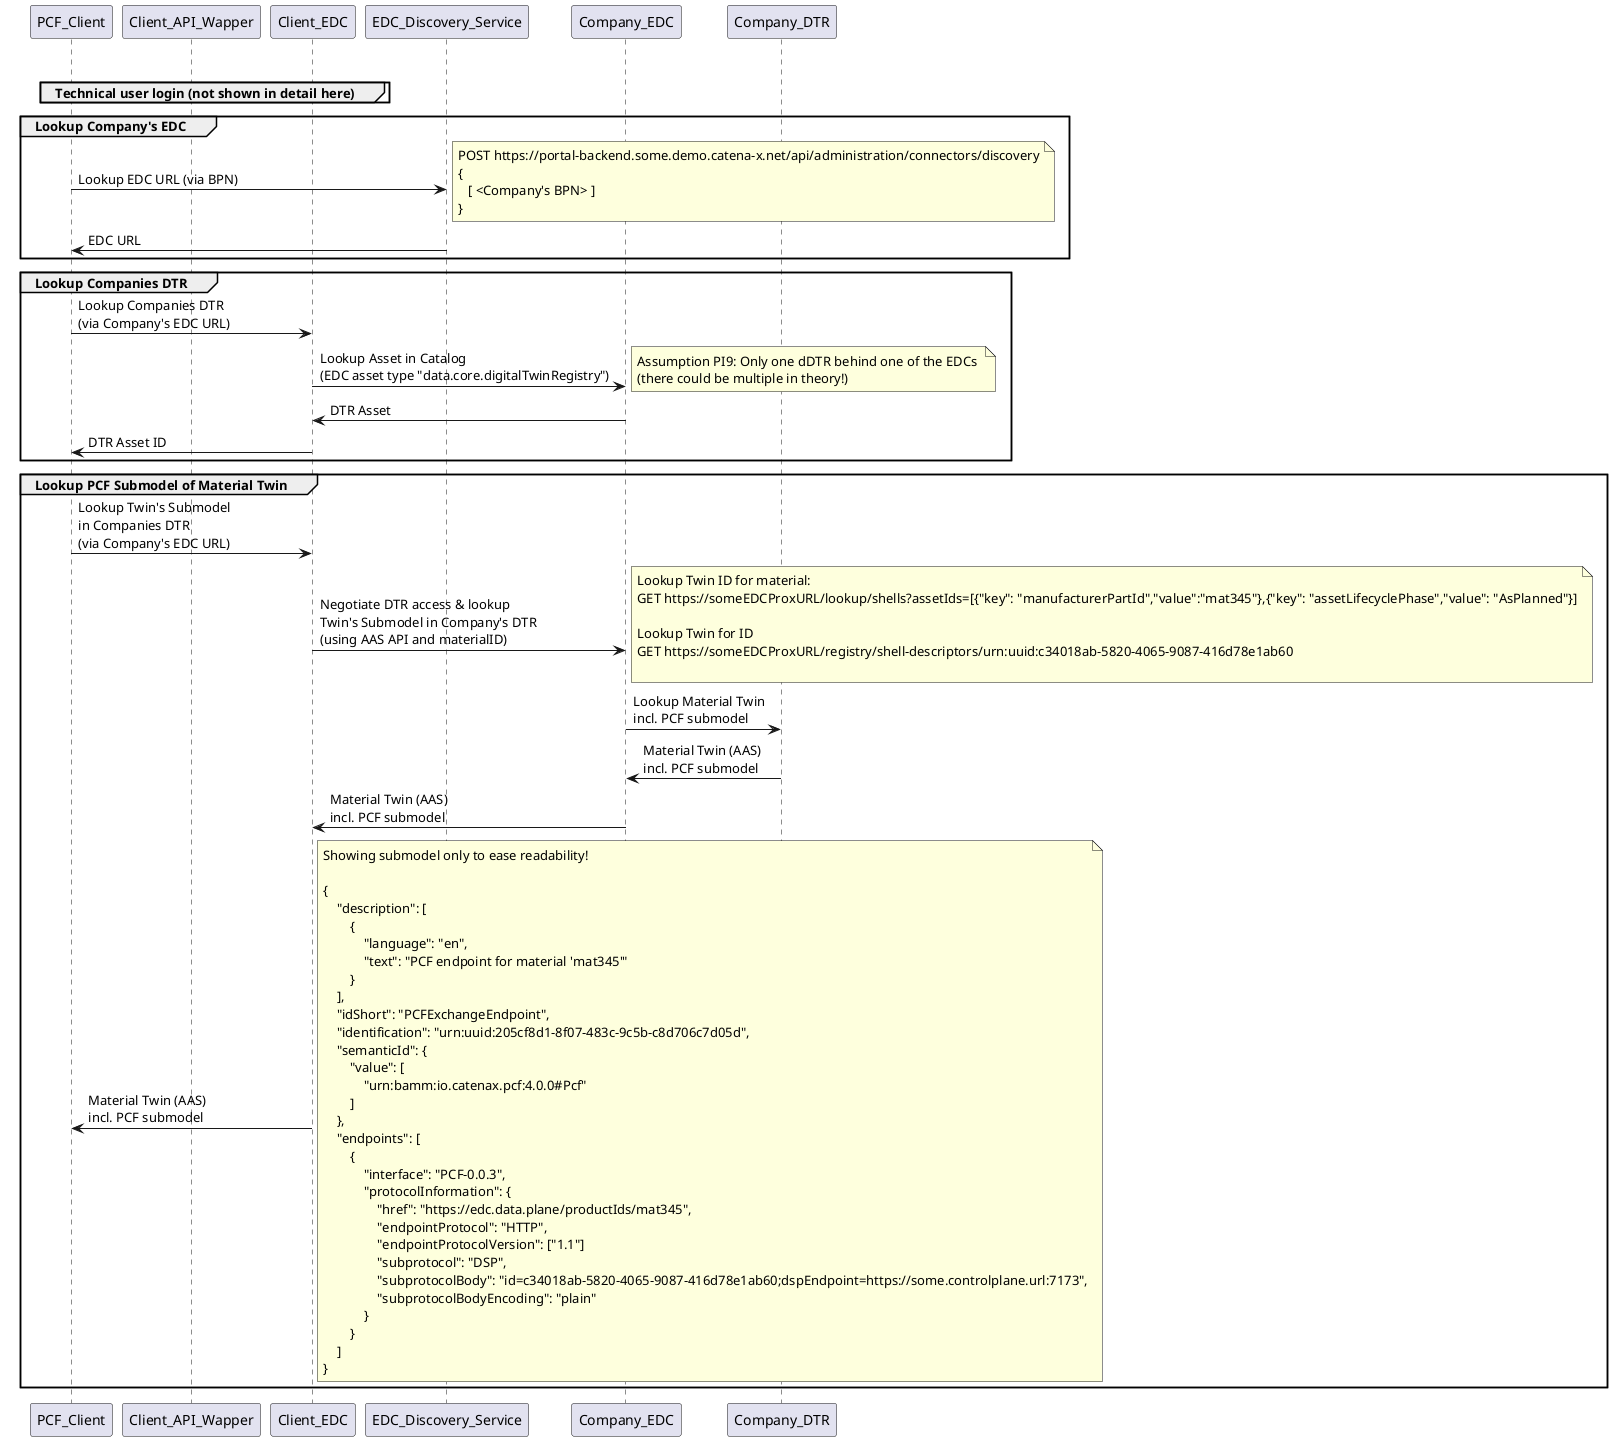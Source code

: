 @startuml "EDC Discovery and dDTRAccess"

participant PCF_Client
participant Client_API_Wapper
participant Client_EDC
participant EDC_Discovery_Service
participant Company_EDC
participant Company_DTR

group Request PCF value

group Technical user login (not shown in detail here)
end
!startsub EDCDiscovery
group Lookup Company's EDC
PCF_Client -> EDC_Discovery_Service: Lookup EDC URL (via BPN)
note right
POST https://portal-backend.some.demo.catena-x.net/api/administration/connectors/discovery
{
   [ <Company's BPN> ] 
}
end note
EDC_Discovery_Service -> PCF_Client: EDC URL
end
!endsub

!startsub DTRDiscovery
group Lookup Companies DTR
PCF_Client -> Client_EDC: Lookup Companies DTR\n(via Company's EDC URL)
Client_EDC -> Company_EDC: Lookup Asset in Catalog\n(EDC asset type "data.core.digitalTwinRegistry")
note right
Assumption PI9: Only one dDTR behind one of the EDCs 
(there could be multiple in theory!)
end note
Company_EDC -> Client_EDC: DTR Asset
Client_EDC -> PCF_Client: DTR Asset ID
end
!endsub

!startsub MaterialTwinLookup
group Lookup PCF Submodel of Material Twin
PCF_Client -> Client_EDC: Lookup Twin's Submodel\nin Companies DTR\n(via Company's EDC URL)
Client_EDC -> Company_EDC: Negotiate DTR access & lookup\nTwin's Submodel in Company's DTR\n(using AAS API and materialID)
note right
Lookup Twin ID for material:
GET https://someEDCProxURL/lookup/shells?assetIds=[{"key": "manufacturerPartId","value":"mat345"},{"key": "assetLifecyclePhase","value": "AsPlanned"}]

Lookup Twin for ID
GET https://someEDCProxURL/registry/shell-descriptors/urn:uuid:c34018ab-5820-4065-9087-416d78e1ab60

end note
Company_EDC -> Company_DTR: Lookup Material Twin\nincl. PCF submodel
Company_DTR -> Company_EDC: Material Twin (AAS)\nincl. PCF submodel
Company_EDC -> Client_EDC: Material Twin (AAS)\nincl. PCF submodel
Client_EDC -> PCF_Client: Material Twin (AAS)\nincl. PCF submodel
note right
Showing submodel only to ease readability!

{
    "description": [
        {
            "language": "en",
            "text": "PCF endpoint for material 'mat345'"
        }
    ],
    "idShort": "PCFExchangeEndpoint",
    "identification": "urn:uuid:205cf8d1-8f07-483c-9c5b-c8d706c7d05d",
    "semanticId": {
        "value": [
            "urn:bamm:io.catenax.pcf:4.0.0#Pcf"
        ]
    },
    "endpoints": [
        {
            "interface": "PCF-0.0.3",
            "protocolInformation": {
                "href": "https://edc.data.plane/productIds/mat345",
                "endpointProtocol": "HTTP",
                "endpointProtocolVersion": ["1.1"]
                "subprotocol": "DSP",
                "subprotocolBody": "id=c34018ab-5820-4065-9087-416d78e1ab60;dspEndpoint=https://some.controlplane.url:7173",
                "subprotocolBodyEncoding": "plain"
            }
        }
    ]
}
end note
end
!endsub

@enduml